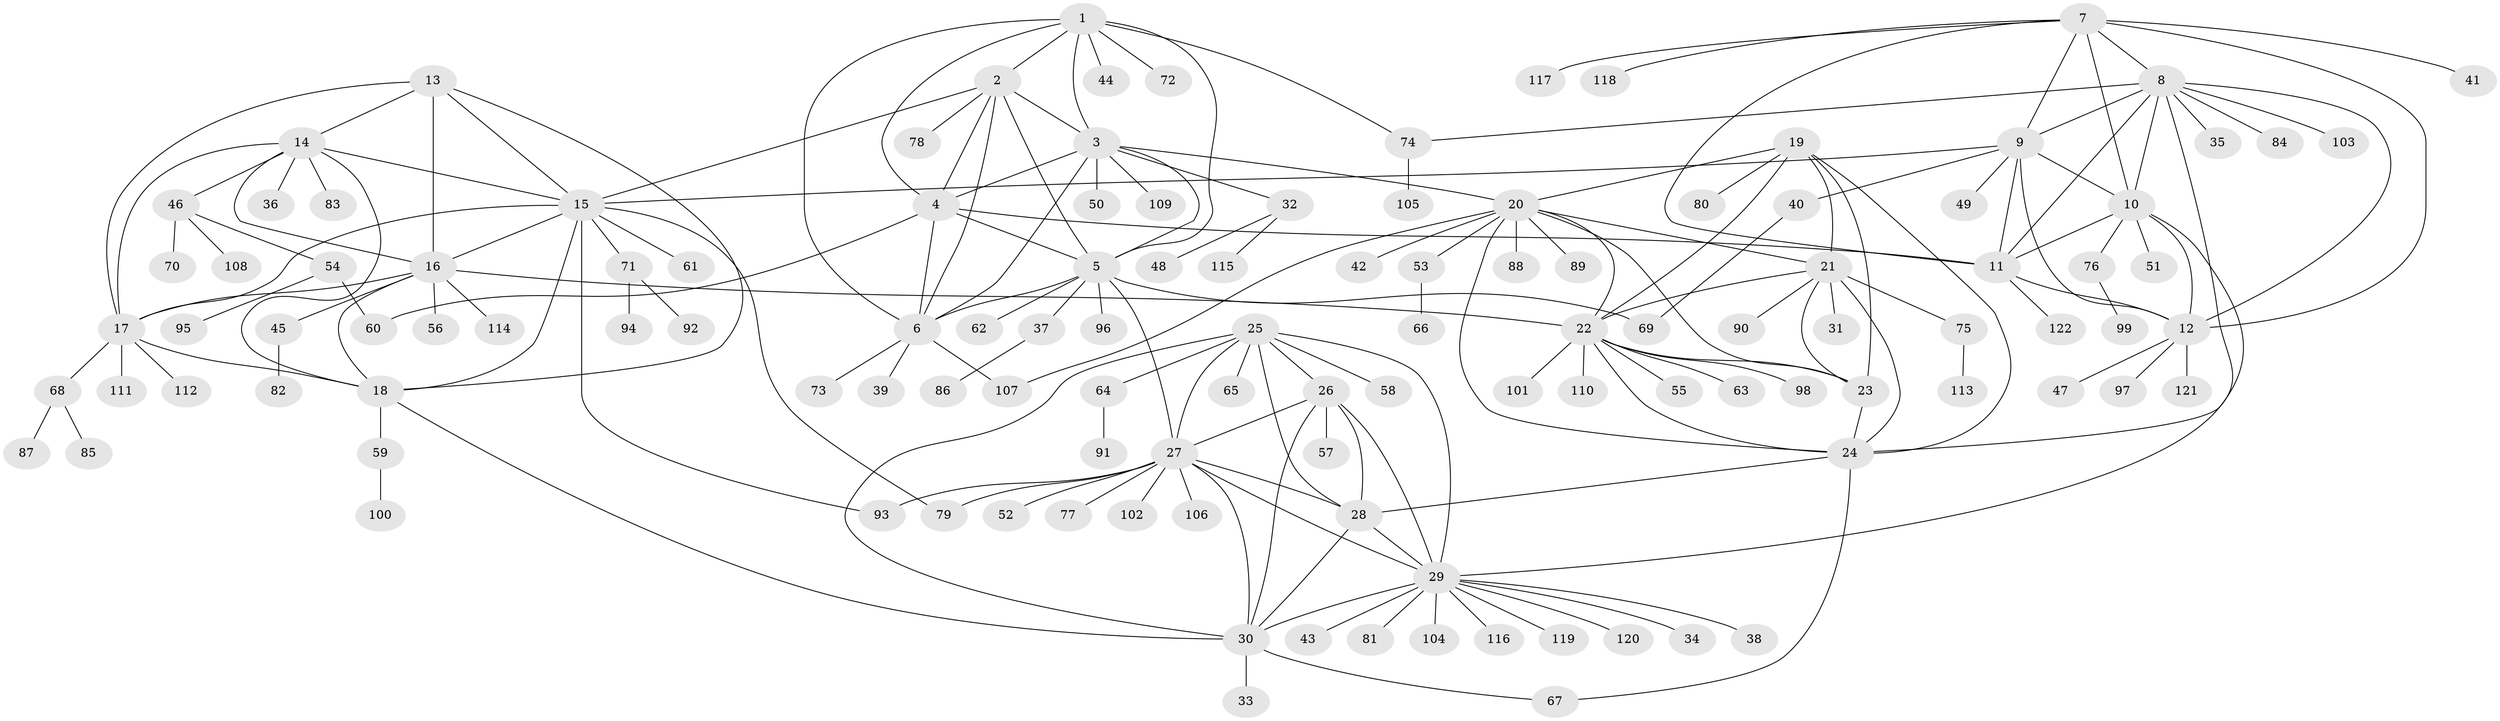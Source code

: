 // coarse degree distribution, {7: 0.0625, 8: 0.020833333333333332, 9: 0.03125, 11: 0.020833333333333332, 6: 0.020833333333333332, 5: 0.041666666666666664, 10: 0.020833333333333332, 4: 0.010416666666666666, 15: 0.010416666666666666, 12: 0.010416666666666666, 1: 0.6770833333333334, 2: 0.0625, 3: 0.010416666666666666}
// Generated by graph-tools (version 1.1) at 2025/52/02/27/25 19:52:18]
// undirected, 122 vertices, 184 edges
graph export_dot {
graph [start="1"]
  node [color=gray90,style=filled];
  1;
  2;
  3;
  4;
  5;
  6;
  7;
  8;
  9;
  10;
  11;
  12;
  13;
  14;
  15;
  16;
  17;
  18;
  19;
  20;
  21;
  22;
  23;
  24;
  25;
  26;
  27;
  28;
  29;
  30;
  31;
  32;
  33;
  34;
  35;
  36;
  37;
  38;
  39;
  40;
  41;
  42;
  43;
  44;
  45;
  46;
  47;
  48;
  49;
  50;
  51;
  52;
  53;
  54;
  55;
  56;
  57;
  58;
  59;
  60;
  61;
  62;
  63;
  64;
  65;
  66;
  67;
  68;
  69;
  70;
  71;
  72;
  73;
  74;
  75;
  76;
  77;
  78;
  79;
  80;
  81;
  82;
  83;
  84;
  85;
  86;
  87;
  88;
  89;
  90;
  91;
  92;
  93;
  94;
  95;
  96;
  97;
  98;
  99;
  100;
  101;
  102;
  103;
  104;
  105;
  106;
  107;
  108;
  109;
  110;
  111;
  112;
  113;
  114;
  115;
  116;
  117;
  118;
  119;
  120;
  121;
  122;
  1 -- 2;
  1 -- 3;
  1 -- 4;
  1 -- 5;
  1 -- 6;
  1 -- 44;
  1 -- 72;
  1 -- 74;
  2 -- 3;
  2 -- 4;
  2 -- 5;
  2 -- 6;
  2 -- 15;
  2 -- 78;
  3 -- 4;
  3 -- 5;
  3 -- 6;
  3 -- 20;
  3 -- 32;
  3 -- 50;
  3 -- 109;
  4 -- 5;
  4 -- 6;
  4 -- 11;
  4 -- 60;
  5 -- 6;
  5 -- 27;
  5 -- 37;
  5 -- 62;
  5 -- 69;
  5 -- 96;
  6 -- 39;
  6 -- 73;
  6 -- 107;
  7 -- 8;
  7 -- 9;
  7 -- 10;
  7 -- 11;
  7 -- 12;
  7 -- 41;
  7 -- 117;
  7 -- 118;
  8 -- 9;
  8 -- 10;
  8 -- 11;
  8 -- 12;
  8 -- 24;
  8 -- 35;
  8 -- 74;
  8 -- 84;
  8 -- 103;
  9 -- 10;
  9 -- 11;
  9 -- 12;
  9 -- 15;
  9 -- 40;
  9 -- 49;
  10 -- 11;
  10 -- 12;
  10 -- 29;
  10 -- 51;
  10 -- 76;
  11 -- 12;
  11 -- 122;
  12 -- 47;
  12 -- 97;
  12 -- 121;
  13 -- 14;
  13 -- 15;
  13 -- 16;
  13 -- 17;
  13 -- 18;
  14 -- 15;
  14 -- 16;
  14 -- 17;
  14 -- 18;
  14 -- 36;
  14 -- 46;
  14 -- 83;
  15 -- 16;
  15 -- 17;
  15 -- 18;
  15 -- 61;
  15 -- 71;
  15 -- 79;
  15 -- 93;
  16 -- 17;
  16 -- 18;
  16 -- 22;
  16 -- 45;
  16 -- 56;
  16 -- 114;
  17 -- 18;
  17 -- 68;
  17 -- 111;
  17 -- 112;
  18 -- 30;
  18 -- 59;
  19 -- 20;
  19 -- 21;
  19 -- 22;
  19 -- 23;
  19 -- 24;
  19 -- 80;
  20 -- 21;
  20 -- 22;
  20 -- 23;
  20 -- 24;
  20 -- 42;
  20 -- 53;
  20 -- 88;
  20 -- 89;
  20 -- 107;
  21 -- 22;
  21 -- 23;
  21 -- 24;
  21 -- 31;
  21 -- 75;
  21 -- 90;
  22 -- 23;
  22 -- 24;
  22 -- 55;
  22 -- 63;
  22 -- 98;
  22 -- 101;
  22 -- 110;
  23 -- 24;
  24 -- 28;
  24 -- 67;
  25 -- 26;
  25 -- 27;
  25 -- 28;
  25 -- 29;
  25 -- 30;
  25 -- 58;
  25 -- 64;
  25 -- 65;
  26 -- 27;
  26 -- 28;
  26 -- 29;
  26 -- 30;
  26 -- 57;
  27 -- 28;
  27 -- 29;
  27 -- 30;
  27 -- 52;
  27 -- 77;
  27 -- 79;
  27 -- 93;
  27 -- 102;
  27 -- 106;
  28 -- 29;
  28 -- 30;
  29 -- 30;
  29 -- 34;
  29 -- 38;
  29 -- 43;
  29 -- 81;
  29 -- 104;
  29 -- 116;
  29 -- 119;
  29 -- 120;
  30 -- 33;
  30 -- 67;
  32 -- 48;
  32 -- 115;
  37 -- 86;
  40 -- 69;
  45 -- 82;
  46 -- 54;
  46 -- 70;
  46 -- 108;
  53 -- 66;
  54 -- 60;
  54 -- 95;
  59 -- 100;
  64 -- 91;
  68 -- 85;
  68 -- 87;
  71 -- 92;
  71 -- 94;
  74 -- 105;
  75 -- 113;
  76 -- 99;
}

